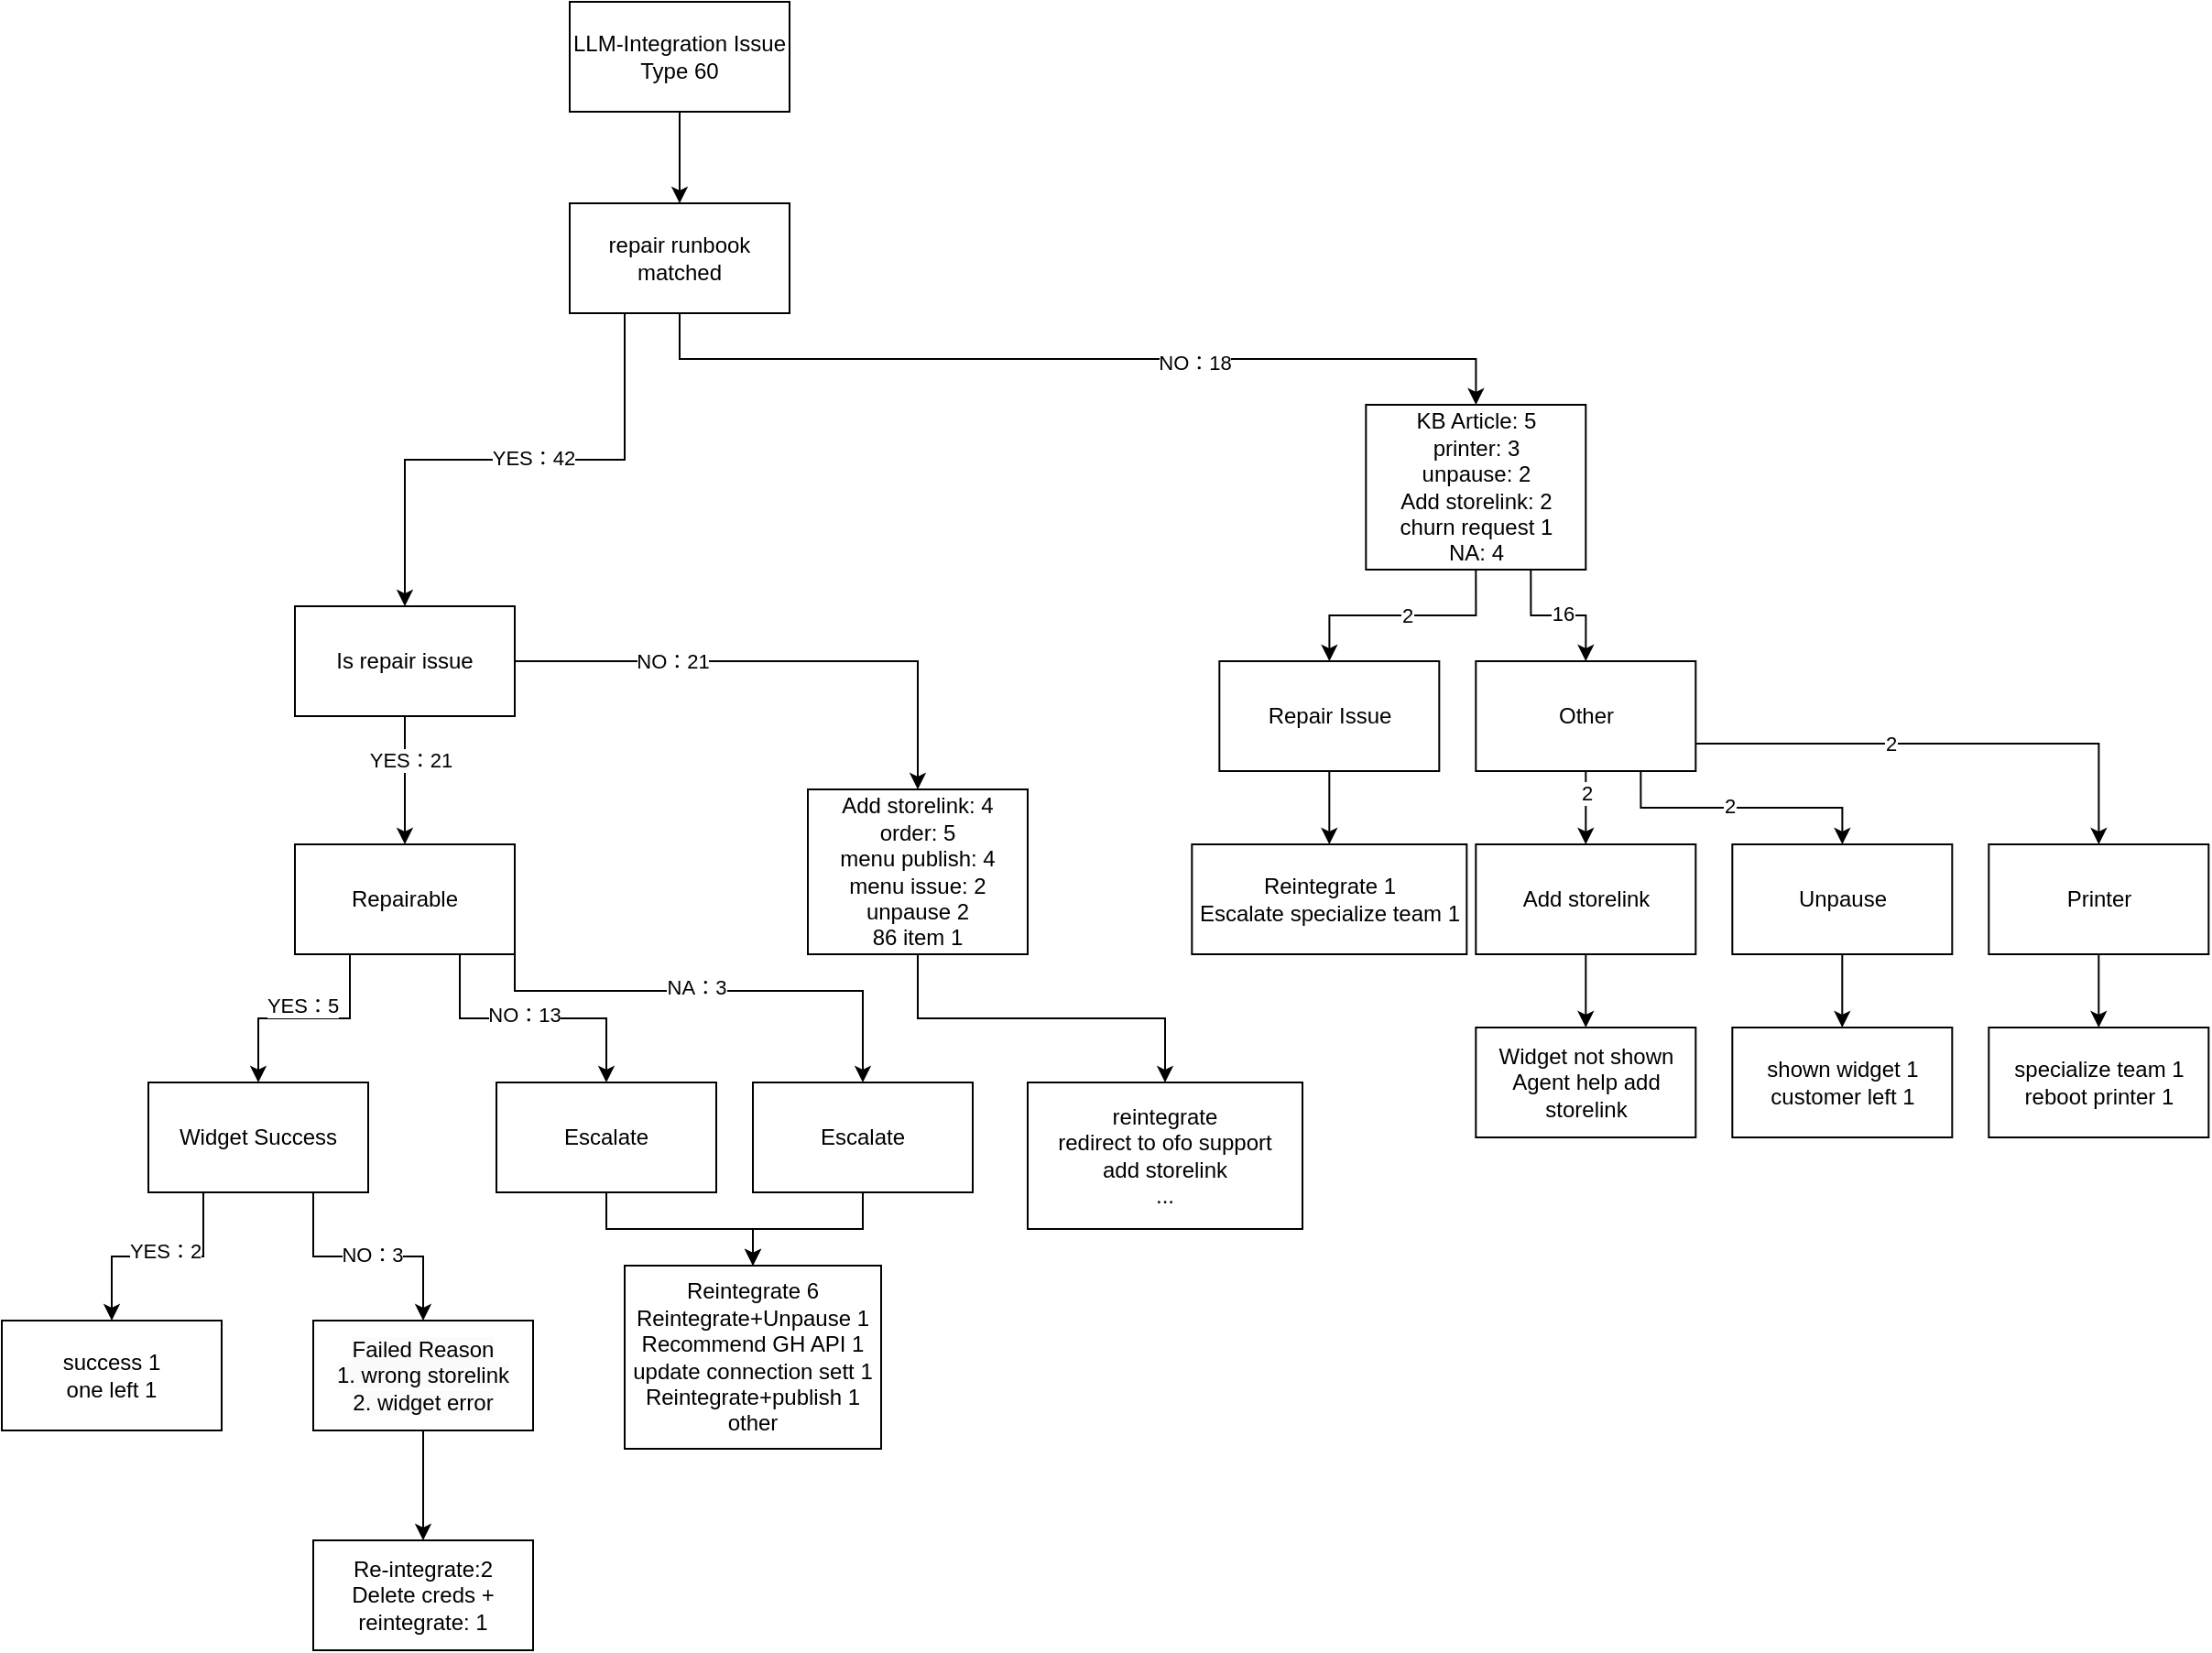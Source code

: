 <mxfile version="25.0.3">
  <diagram name="Page-1" id="e1eXuWaU9WfsJ-PKviq6">
    <mxGraphModel dx="1328" dy="1085" grid="1" gridSize="10" guides="1" tooltips="1" connect="1" arrows="1" fold="1" page="1" pageScale="1" pageWidth="850" pageHeight="1100" math="0" shadow="0">
      <root>
        <mxCell id="0" />
        <mxCell id="1" parent="0" />
        <mxCell id="fQQwxeyHgZwv-CVo4GR3-3" style="edgeStyle=orthogonalEdgeStyle;rounded=0;orthogonalLoop=1;jettySize=auto;html=1;exitX=0.5;exitY=1;exitDx=0;exitDy=0;entryX=0.5;entryY=0;entryDx=0;entryDy=0;" parent="1" source="fQQwxeyHgZwv-CVo4GR3-1" target="fQQwxeyHgZwv-CVo4GR3-2" edge="1">
          <mxGeometry relative="1" as="geometry" />
        </mxCell>
        <mxCell id="fQQwxeyHgZwv-CVo4GR3-1" value="LLM-Integration Issue Type 60" style="whiteSpace=wrap;html=1;" parent="1" vertex="1">
          <mxGeometry x="350" y="510" width="120" height="60" as="geometry" />
        </mxCell>
        <mxCell id="fQQwxeyHgZwv-CVo4GR3-7" style="edgeStyle=orthogonalEdgeStyle;rounded=0;orthogonalLoop=1;jettySize=auto;html=1;exitX=0.25;exitY=1;exitDx=0;exitDy=0;entryX=0.5;entryY=0;entryDx=0;entryDy=0;" parent="1" source="fQQwxeyHgZwv-CVo4GR3-2" target="fQQwxeyHgZwv-CVo4GR3-35" edge="1">
          <mxGeometry relative="1" as="geometry" />
        </mxCell>
        <mxCell id="fQQwxeyHgZwv-CVo4GR3-33" value="YES：42" style="edgeLabel;html=1;align=center;verticalAlign=middle;resizable=0;points=[];" parent="fQQwxeyHgZwv-CVo4GR3-7" vertex="1" connectable="0">
          <mxGeometry x="-0.071" y="-1" relative="1" as="geometry">
            <mxPoint as="offset" />
          </mxGeometry>
        </mxCell>
        <mxCell id="fQQwxeyHgZwv-CVo4GR3-30" style="edgeStyle=orthogonalEdgeStyle;rounded=0;orthogonalLoop=1;jettySize=auto;html=1;exitX=0.5;exitY=1;exitDx=0;exitDy=0;" parent="1" source="fQQwxeyHgZwv-CVo4GR3-2" target="fQQwxeyHgZwv-CVo4GR3-29" edge="1">
          <mxGeometry relative="1" as="geometry" />
        </mxCell>
        <mxCell id="fQQwxeyHgZwv-CVo4GR3-41" value="NO：18" style="edgeLabel;html=1;align=center;verticalAlign=middle;resizable=0;points=[];" parent="fQQwxeyHgZwv-CVo4GR3-30" vertex="1" connectable="0">
          <mxGeometry x="0.263" y="-2" relative="1" as="geometry">
            <mxPoint as="offset" />
          </mxGeometry>
        </mxCell>
        <mxCell id="fQQwxeyHgZwv-CVo4GR3-2" value="repair runbook matched" style="whiteSpace=wrap;html=1;" parent="1" vertex="1">
          <mxGeometry x="350" y="620" width="120" height="60" as="geometry" />
        </mxCell>
        <mxCell id="fQQwxeyHgZwv-CVo4GR3-13" style="edgeStyle=orthogonalEdgeStyle;rounded=0;orthogonalLoop=1;jettySize=auto;html=1;exitX=0.25;exitY=1;exitDx=0;exitDy=0;" parent="1" source="fQQwxeyHgZwv-CVo4GR3-5" target="fQQwxeyHgZwv-CVo4GR3-11" edge="1">
          <mxGeometry relative="1" as="geometry" />
        </mxCell>
        <mxCell id="fQQwxeyHgZwv-CVo4GR3-14" value="YES：5" style="edgeLabel;html=1;align=center;verticalAlign=middle;resizable=0;points=[];" parent="fQQwxeyHgZwv-CVo4GR3-13" vertex="1" connectable="0">
          <mxGeometry x="0.027" y="-7" relative="1" as="geometry">
            <mxPoint as="offset" />
          </mxGeometry>
        </mxCell>
        <mxCell id="fQQwxeyHgZwv-CVo4GR3-17" style="edgeStyle=orthogonalEdgeStyle;rounded=0;orthogonalLoop=1;jettySize=auto;html=1;exitX=0.75;exitY=1;exitDx=0;exitDy=0;entryX=0.5;entryY=0;entryDx=0;entryDy=0;" parent="1" source="fQQwxeyHgZwv-CVo4GR3-5" target="fQQwxeyHgZwv-CVo4GR3-12" edge="1">
          <mxGeometry relative="1" as="geometry" />
        </mxCell>
        <mxCell id="fQQwxeyHgZwv-CVo4GR3-18" value="NO：13" style="edgeLabel;html=1;align=center;verticalAlign=middle;resizable=0;points=[];" parent="fQQwxeyHgZwv-CVo4GR3-17" vertex="1" connectable="0">
          <mxGeometry x="-0.067" y="2" relative="1" as="geometry">
            <mxPoint as="offset" />
          </mxGeometry>
        </mxCell>
        <mxCell id="fQQwxeyHgZwv-CVo4GR3-48" style="edgeStyle=orthogonalEdgeStyle;rounded=0;orthogonalLoop=1;jettySize=auto;html=1;exitX=1;exitY=0.75;exitDx=0;exitDy=0;entryX=0.5;entryY=0;entryDx=0;entryDy=0;" parent="1" source="fQQwxeyHgZwv-CVo4GR3-5" target="fQQwxeyHgZwv-CVo4GR3-47" edge="1">
          <mxGeometry relative="1" as="geometry">
            <Array as="points">
              <mxPoint x="320" y="1050" />
              <mxPoint x="510" y="1050" />
            </Array>
          </mxGeometry>
        </mxCell>
        <mxCell id="fQQwxeyHgZwv-CVo4GR3-49" value="NA：3" style="edgeLabel;html=1;align=center;verticalAlign=middle;resizable=0;points=[];" parent="fQQwxeyHgZwv-CVo4GR3-48" vertex="1" connectable="0">
          <mxGeometry x="-0.025" y="2" relative="1" as="geometry">
            <mxPoint as="offset" />
          </mxGeometry>
        </mxCell>
        <mxCell id="fQQwxeyHgZwv-CVo4GR3-5" value="Repairable" style="whiteSpace=wrap;html=1;" parent="1" vertex="1">
          <mxGeometry x="200" y="970" width="120" height="60" as="geometry" />
        </mxCell>
        <mxCell id="fQQwxeyHgZwv-CVo4GR3-21" style="edgeStyle=orthogonalEdgeStyle;rounded=0;orthogonalLoop=1;jettySize=auto;html=1;exitX=0.25;exitY=1;exitDx=0;exitDy=0;entryX=0.5;entryY=0;entryDx=0;entryDy=0;" parent="1" source="fQQwxeyHgZwv-CVo4GR3-11" target="fQQwxeyHgZwv-CVo4GR3-19" edge="1">
          <mxGeometry relative="1" as="geometry" />
        </mxCell>
        <mxCell id="fQQwxeyHgZwv-CVo4GR3-22" value="YES：2" style="edgeLabel;html=1;align=center;verticalAlign=middle;resizable=0;points=[];" parent="fQQwxeyHgZwv-CVo4GR3-21" vertex="1" connectable="0">
          <mxGeometry x="-0.061" y="-3" relative="1" as="geometry">
            <mxPoint as="offset" />
          </mxGeometry>
        </mxCell>
        <mxCell id="fQQwxeyHgZwv-CVo4GR3-23" style="edgeStyle=orthogonalEdgeStyle;rounded=0;orthogonalLoop=1;jettySize=auto;html=1;exitX=0.75;exitY=1;exitDx=0;exitDy=0;" parent="1" source="fQQwxeyHgZwv-CVo4GR3-11" target="fQQwxeyHgZwv-CVo4GR3-20" edge="1">
          <mxGeometry relative="1" as="geometry" />
        </mxCell>
        <mxCell id="fQQwxeyHgZwv-CVo4GR3-24" value="NO：3" style="edgeLabel;html=1;align=center;verticalAlign=middle;resizable=0;points=[];" parent="fQQwxeyHgZwv-CVo4GR3-23" vertex="1" connectable="0">
          <mxGeometry x="0.033" y="1" relative="1" as="geometry">
            <mxPoint as="offset" />
          </mxGeometry>
        </mxCell>
        <mxCell id="fQQwxeyHgZwv-CVo4GR3-11" value="Widget Success" style="whiteSpace=wrap;html=1;" parent="1" vertex="1">
          <mxGeometry x="120" y="1100" width="120" height="60" as="geometry" />
        </mxCell>
        <mxCell id="fQQwxeyHgZwv-CVo4GR3-69" style="edgeStyle=orthogonalEdgeStyle;rounded=0;orthogonalLoop=1;jettySize=auto;html=1;exitX=0.5;exitY=1;exitDx=0;exitDy=0;" parent="1" source="fQQwxeyHgZwv-CVo4GR3-12" target="fQQwxeyHgZwv-CVo4GR3-68" edge="1">
          <mxGeometry relative="1" as="geometry" />
        </mxCell>
        <mxCell id="fQQwxeyHgZwv-CVo4GR3-12" value="Escalate" style="whiteSpace=wrap;html=1;" parent="1" vertex="1">
          <mxGeometry x="310" y="1100" width="120" height="60" as="geometry" />
        </mxCell>
        <mxCell id="fQQwxeyHgZwv-CVo4GR3-19" value="success 1&lt;br&gt;one left 1" style="whiteSpace=wrap;html=1;" parent="1" vertex="1">
          <mxGeometry x="40" y="1230" width="120" height="60" as="geometry" />
        </mxCell>
        <mxCell id="fQQwxeyHgZwv-CVo4GR3-67" style="edgeStyle=orthogonalEdgeStyle;rounded=0;orthogonalLoop=1;jettySize=auto;html=1;exitX=0.5;exitY=1;exitDx=0;exitDy=0;" parent="1" source="fQQwxeyHgZwv-CVo4GR3-20" target="fQQwxeyHgZwv-CVo4GR3-66" edge="1">
          <mxGeometry relative="1" as="geometry" />
        </mxCell>
        <mxCell id="fQQwxeyHgZwv-CVo4GR3-20" value="&lt;span style=&quot;color: rgb(0, 0, 0); font-family: Helvetica; font-size: 12px; font-style: normal; font-variant-ligatures: normal; font-variant-caps: normal; font-weight: 400; letter-spacing: normal; orphans: 2; text-align: center; text-indent: 0px; text-transform: none; widows: 2; word-spacing: 0px; -webkit-text-stroke-width: 0px; white-space: normal; background-color: rgb(251, 251, 251); text-decoration-thickness: initial; text-decoration-style: initial; text-decoration-color: initial; display: inline !important; float: none;&quot;&gt;Failed Reason&lt;br&gt;1. wrong storelink&lt;br&gt;2. widget error&lt;/span&gt;" style="whiteSpace=wrap;html=1;" parent="1" vertex="1">
          <mxGeometry x="210" y="1230" width="120" height="60" as="geometry" />
        </mxCell>
        <mxCell id="fQQwxeyHgZwv-CVo4GR3-51" style="edgeStyle=orthogonalEdgeStyle;rounded=0;orthogonalLoop=1;jettySize=auto;html=1;exitX=0.5;exitY=1;exitDx=0;exitDy=0;" parent="1" source="fQQwxeyHgZwv-CVo4GR3-29" target="fQQwxeyHgZwv-CVo4GR3-50" edge="1">
          <mxGeometry relative="1" as="geometry" />
        </mxCell>
        <mxCell id="fQQwxeyHgZwv-CVo4GR3-52" value="2" style="edgeLabel;html=1;align=center;verticalAlign=middle;resizable=0;points=[];" parent="fQQwxeyHgZwv-CVo4GR3-51" vertex="1" connectable="0">
          <mxGeometry x="-0.04" relative="1" as="geometry">
            <mxPoint as="offset" />
          </mxGeometry>
        </mxCell>
        <mxCell id="fQQwxeyHgZwv-CVo4GR3-54" style="edgeStyle=orthogonalEdgeStyle;rounded=0;orthogonalLoop=1;jettySize=auto;html=1;exitX=0.75;exitY=1;exitDx=0;exitDy=0;entryX=0.5;entryY=0;entryDx=0;entryDy=0;" parent="1" source="fQQwxeyHgZwv-CVo4GR3-29" target="fQQwxeyHgZwv-CVo4GR3-53" edge="1">
          <mxGeometry relative="1" as="geometry" />
        </mxCell>
        <mxCell id="fQQwxeyHgZwv-CVo4GR3-55" value="16" style="edgeLabel;html=1;align=center;verticalAlign=middle;resizable=0;points=[];" parent="fQQwxeyHgZwv-CVo4GR3-54" vertex="1" connectable="0">
          <mxGeometry x="0.057" y="1" relative="1" as="geometry">
            <mxPoint as="offset" />
          </mxGeometry>
        </mxCell>
        <mxCell id="fQQwxeyHgZwv-CVo4GR3-29" value="KB Article: 5&lt;br&gt;printer: 3&lt;br&gt;unpause: 2&lt;br&gt;Add storelink: 2&lt;br&gt;churn request 1&lt;br&gt;NA: 4" style="whiteSpace=wrap;html=1;" parent="1" vertex="1">
          <mxGeometry x="784.66" y="730" width="120" height="90" as="geometry" />
        </mxCell>
        <mxCell id="fQQwxeyHgZwv-CVo4GR3-37" style="edgeStyle=orthogonalEdgeStyle;rounded=0;orthogonalLoop=1;jettySize=auto;html=1;exitX=0.5;exitY=1;exitDx=0;exitDy=0;" parent="1" source="fQQwxeyHgZwv-CVo4GR3-35" target="fQQwxeyHgZwv-CVo4GR3-5" edge="1">
          <mxGeometry relative="1" as="geometry" />
        </mxCell>
        <mxCell id="fQQwxeyHgZwv-CVo4GR3-38" value="YES：21" style="edgeLabel;html=1;align=center;verticalAlign=middle;resizable=0;points=[];" parent="fQQwxeyHgZwv-CVo4GR3-37" vertex="1" connectable="0">
          <mxGeometry x="-0.314" y="3" relative="1" as="geometry">
            <mxPoint as="offset" />
          </mxGeometry>
        </mxCell>
        <mxCell id="fQQwxeyHgZwv-CVo4GR3-39" style="edgeStyle=orthogonalEdgeStyle;rounded=0;orthogonalLoop=1;jettySize=auto;html=1;exitX=1;exitY=0.5;exitDx=0;exitDy=0;" parent="1" source="fQQwxeyHgZwv-CVo4GR3-35" target="fQQwxeyHgZwv-CVo4GR3-36" edge="1">
          <mxGeometry relative="1" as="geometry" />
        </mxCell>
        <mxCell id="fQQwxeyHgZwv-CVo4GR3-40" value="NO：21" style="edgeLabel;html=1;align=center;verticalAlign=middle;resizable=0;points=[];" parent="fQQwxeyHgZwv-CVo4GR3-39" vertex="1" connectable="0">
          <mxGeometry x="-0.409" relative="1" as="geometry">
            <mxPoint as="offset" />
          </mxGeometry>
        </mxCell>
        <mxCell id="fQQwxeyHgZwv-CVo4GR3-35" value="Is repair issue" style="whiteSpace=wrap;html=1;" parent="1" vertex="1">
          <mxGeometry x="200" y="840" width="120" height="60" as="geometry" />
        </mxCell>
        <mxCell id="fQQwxeyHgZwv-CVo4GR3-89" style="edgeStyle=orthogonalEdgeStyle;rounded=0;orthogonalLoop=1;jettySize=auto;html=1;exitX=0.5;exitY=1;exitDx=0;exitDy=0;" parent="1" source="fQQwxeyHgZwv-CVo4GR3-36" target="fQQwxeyHgZwv-CVo4GR3-88" edge="1">
          <mxGeometry relative="1" as="geometry" />
        </mxCell>
        <mxCell id="fQQwxeyHgZwv-CVo4GR3-36" value="Add storelink: 4&lt;br&gt;order: 5&lt;br&gt;menu publish: 4&lt;div&gt;menu issue: 2&lt;br&gt;unpause 2&lt;br&gt;86 item 1&lt;/div&gt;" style="whiteSpace=wrap;html=1;" parent="1" vertex="1">
          <mxGeometry x="480" y="940" width="120" height="90" as="geometry" />
        </mxCell>
        <mxCell id="fQQwxeyHgZwv-CVo4GR3-70" style="edgeStyle=orthogonalEdgeStyle;rounded=0;orthogonalLoop=1;jettySize=auto;html=1;exitX=0.5;exitY=1;exitDx=0;exitDy=0;" parent="1" source="fQQwxeyHgZwv-CVo4GR3-47" target="fQQwxeyHgZwv-CVo4GR3-68" edge="1">
          <mxGeometry relative="1" as="geometry" />
        </mxCell>
        <mxCell id="fQQwxeyHgZwv-CVo4GR3-47" value="Escalate" style="whiteSpace=wrap;html=1;" parent="1" vertex="1">
          <mxGeometry x="450" y="1100" width="120" height="60" as="geometry" />
        </mxCell>
        <mxCell id="fQQwxeyHgZwv-CVo4GR3-72" style="edgeStyle=orthogonalEdgeStyle;rounded=0;orthogonalLoop=1;jettySize=auto;html=1;exitX=0.5;exitY=1;exitDx=0;exitDy=0;entryX=0.5;entryY=0;entryDx=0;entryDy=0;" parent="1" source="fQQwxeyHgZwv-CVo4GR3-50" target="fQQwxeyHgZwv-CVo4GR3-71" edge="1">
          <mxGeometry relative="1" as="geometry" />
        </mxCell>
        <mxCell id="fQQwxeyHgZwv-CVo4GR3-50" value="Repair Issue" style="whiteSpace=wrap;html=1;" parent="1" vertex="1">
          <mxGeometry x="704.66" y="870" width="120" height="60" as="geometry" />
        </mxCell>
        <mxCell id="fQQwxeyHgZwv-CVo4GR3-76" style="edgeStyle=orthogonalEdgeStyle;rounded=0;orthogonalLoop=1;jettySize=auto;html=1;exitX=0.5;exitY=1;exitDx=0;exitDy=0;entryX=0.5;entryY=0;entryDx=0;entryDy=0;" parent="1" source="fQQwxeyHgZwv-CVo4GR3-53" target="fQQwxeyHgZwv-CVo4GR3-73" edge="1">
          <mxGeometry relative="1" as="geometry" />
        </mxCell>
        <mxCell id="fQQwxeyHgZwv-CVo4GR3-79" value="2" style="edgeLabel;html=1;align=center;verticalAlign=middle;resizable=0;points=[];" parent="fQQwxeyHgZwv-CVo4GR3-76" vertex="1" connectable="0">
          <mxGeometry x="-0.409" relative="1" as="geometry">
            <mxPoint as="offset" />
          </mxGeometry>
        </mxCell>
        <mxCell id="fQQwxeyHgZwv-CVo4GR3-78" style="edgeStyle=orthogonalEdgeStyle;rounded=0;orthogonalLoop=1;jettySize=auto;html=1;exitX=0.75;exitY=1;exitDx=0;exitDy=0;" parent="1" source="fQQwxeyHgZwv-CVo4GR3-53" target="fQQwxeyHgZwv-CVo4GR3-77" edge="1">
          <mxGeometry relative="1" as="geometry" />
        </mxCell>
        <mxCell id="fQQwxeyHgZwv-CVo4GR3-80" value="2" style="edgeLabel;html=1;align=center;verticalAlign=middle;resizable=0;points=[];" parent="fQQwxeyHgZwv-CVo4GR3-78" vertex="1" connectable="0">
          <mxGeometry x="-0.091" y="1" relative="1" as="geometry">
            <mxPoint as="offset" />
          </mxGeometry>
        </mxCell>
        <mxCell id="fQQwxeyHgZwv-CVo4GR3-84" style="edgeStyle=orthogonalEdgeStyle;rounded=0;orthogonalLoop=1;jettySize=auto;html=1;exitX=1;exitY=0.75;exitDx=0;exitDy=0;" parent="1" source="fQQwxeyHgZwv-CVo4GR3-53" target="fQQwxeyHgZwv-CVo4GR3-83" edge="1">
          <mxGeometry relative="1" as="geometry" />
        </mxCell>
        <mxCell id="fQQwxeyHgZwv-CVo4GR3-85" value="2" style="edgeLabel;html=1;align=center;verticalAlign=middle;resizable=0;points=[];" parent="fQQwxeyHgZwv-CVo4GR3-84" vertex="1" connectable="0">
          <mxGeometry x="-0.226" relative="1" as="geometry">
            <mxPoint as="offset" />
          </mxGeometry>
        </mxCell>
        <mxCell id="fQQwxeyHgZwv-CVo4GR3-53" value="Other" style="whiteSpace=wrap;html=1;" parent="1" vertex="1">
          <mxGeometry x="844.66" y="870" width="120" height="60" as="geometry" />
        </mxCell>
        <mxCell id="fQQwxeyHgZwv-CVo4GR3-66" value="Re-integrate:2&lt;br&gt;Delete creds + reintegrate: 1" style="whiteSpace=wrap;html=1;" parent="1" vertex="1">
          <mxGeometry x="210" y="1350" width="120" height="60" as="geometry" />
        </mxCell>
        <mxCell id="fQQwxeyHgZwv-CVo4GR3-68" value="Reintegrate 6&lt;br&gt;Reintegrate+Unpause 1&lt;br&gt;Recommend GH API 1&lt;br&gt;update connection sett 1&lt;br&gt;Reintegrate+publish 1&lt;br&gt;other" style="whiteSpace=wrap;html=1;" parent="1" vertex="1">
          <mxGeometry x="380" y="1200" width="140" height="100" as="geometry" />
        </mxCell>
        <mxCell id="fQQwxeyHgZwv-CVo4GR3-71" value="Reintegrate 1&lt;br&gt;Escalate specialize team 1" style="whiteSpace=wrap;html=1;" parent="1" vertex="1">
          <mxGeometry x="689.66" y="970" width="150" height="60" as="geometry" />
        </mxCell>
        <mxCell id="fQQwxeyHgZwv-CVo4GR3-75" style="edgeStyle=orthogonalEdgeStyle;rounded=0;orthogonalLoop=1;jettySize=auto;html=1;exitX=0.5;exitY=1;exitDx=0;exitDy=0;entryX=0.5;entryY=0;entryDx=0;entryDy=0;" parent="1" source="fQQwxeyHgZwv-CVo4GR3-73" target="fQQwxeyHgZwv-CVo4GR3-74" edge="1">
          <mxGeometry relative="1" as="geometry" />
        </mxCell>
        <mxCell id="fQQwxeyHgZwv-CVo4GR3-73" value="Add storelink" style="whiteSpace=wrap;html=1;" parent="1" vertex="1">
          <mxGeometry x="844.66" y="970" width="120" height="60" as="geometry" />
        </mxCell>
        <mxCell id="fQQwxeyHgZwv-CVo4GR3-74" value="Widget not shown&lt;br&gt;Agent help add storelink" style="whiteSpace=wrap;html=1;" parent="1" vertex="1">
          <mxGeometry x="844.66" y="1070" width="120" height="60" as="geometry" />
        </mxCell>
        <mxCell id="fQQwxeyHgZwv-CVo4GR3-82" style="edgeStyle=orthogonalEdgeStyle;rounded=0;orthogonalLoop=1;jettySize=auto;html=1;exitX=0.5;exitY=1;exitDx=0;exitDy=0;" parent="1" source="fQQwxeyHgZwv-CVo4GR3-77" target="fQQwxeyHgZwv-CVo4GR3-81" edge="1">
          <mxGeometry relative="1" as="geometry" />
        </mxCell>
        <mxCell id="fQQwxeyHgZwv-CVo4GR3-77" value="Unpause" style="whiteSpace=wrap;html=1;" parent="1" vertex="1">
          <mxGeometry x="984.66" y="970" width="120" height="60" as="geometry" />
        </mxCell>
        <mxCell id="fQQwxeyHgZwv-CVo4GR3-81" value="shown widget 1&lt;br&gt;customer left 1" style="whiteSpace=wrap;html=1;" parent="1" vertex="1">
          <mxGeometry x="984.66" y="1070" width="120" height="60" as="geometry" />
        </mxCell>
        <mxCell id="fQQwxeyHgZwv-CVo4GR3-87" style="edgeStyle=orthogonalEdgeStyle;rounded=0;orthogonalLoop=1;jettySize=auto;html=1;exitX=0.5;exitY=1;exitDx=0;exitDy=0;entryX=0.5;entryY=0;entryDx=0;entryDy=0;" parent="1" source="fQQwxeyHgZwv-CVo4GR3-83" target="fQQwxeyHgZwv-CVo4GR3-86" edge="1">
          <mxGeometry relative="1" as="geometry" />
        </mxCell>
        <mxCell id="fQQwxeyHgZwv-CVo4GR3-83" value="Printer" style="whiteSpace=wrap;html=1;" parent="1" vertex="1">
          <mxGeometry x="1124.66" y="970" width="120" height="60" as="geometry" />
        </mxCell>
        <mxCell id="fQQwxeyHgZwv-CVo4GR3-86" value="specialize team 1&lt;br&gt;reboot printer 1" style="whiteSpace=wrap;html=1;" parent="1" vertex="1">
          <mxGeometry x="1124.66" y="1070" width="120" height="60" as="geometry" />
        </mxCell>
        <mxCell id="fQQwxeyHgZwv-CVo4GR3-88" value="reintegrate&lt;br&gt;redirect to ofo support&lt;br&gt;add storelink&lt;br&gt;..." style="whiteSpace=wrap;html=1;" parent="1" vertex="1">
          <mxGeometry x="600" y="1100" width="150" height="80" as="geometry" />
        </mxCell>
      </root>
    </mxGraphModel>
  </diagram>
</mxfile>
